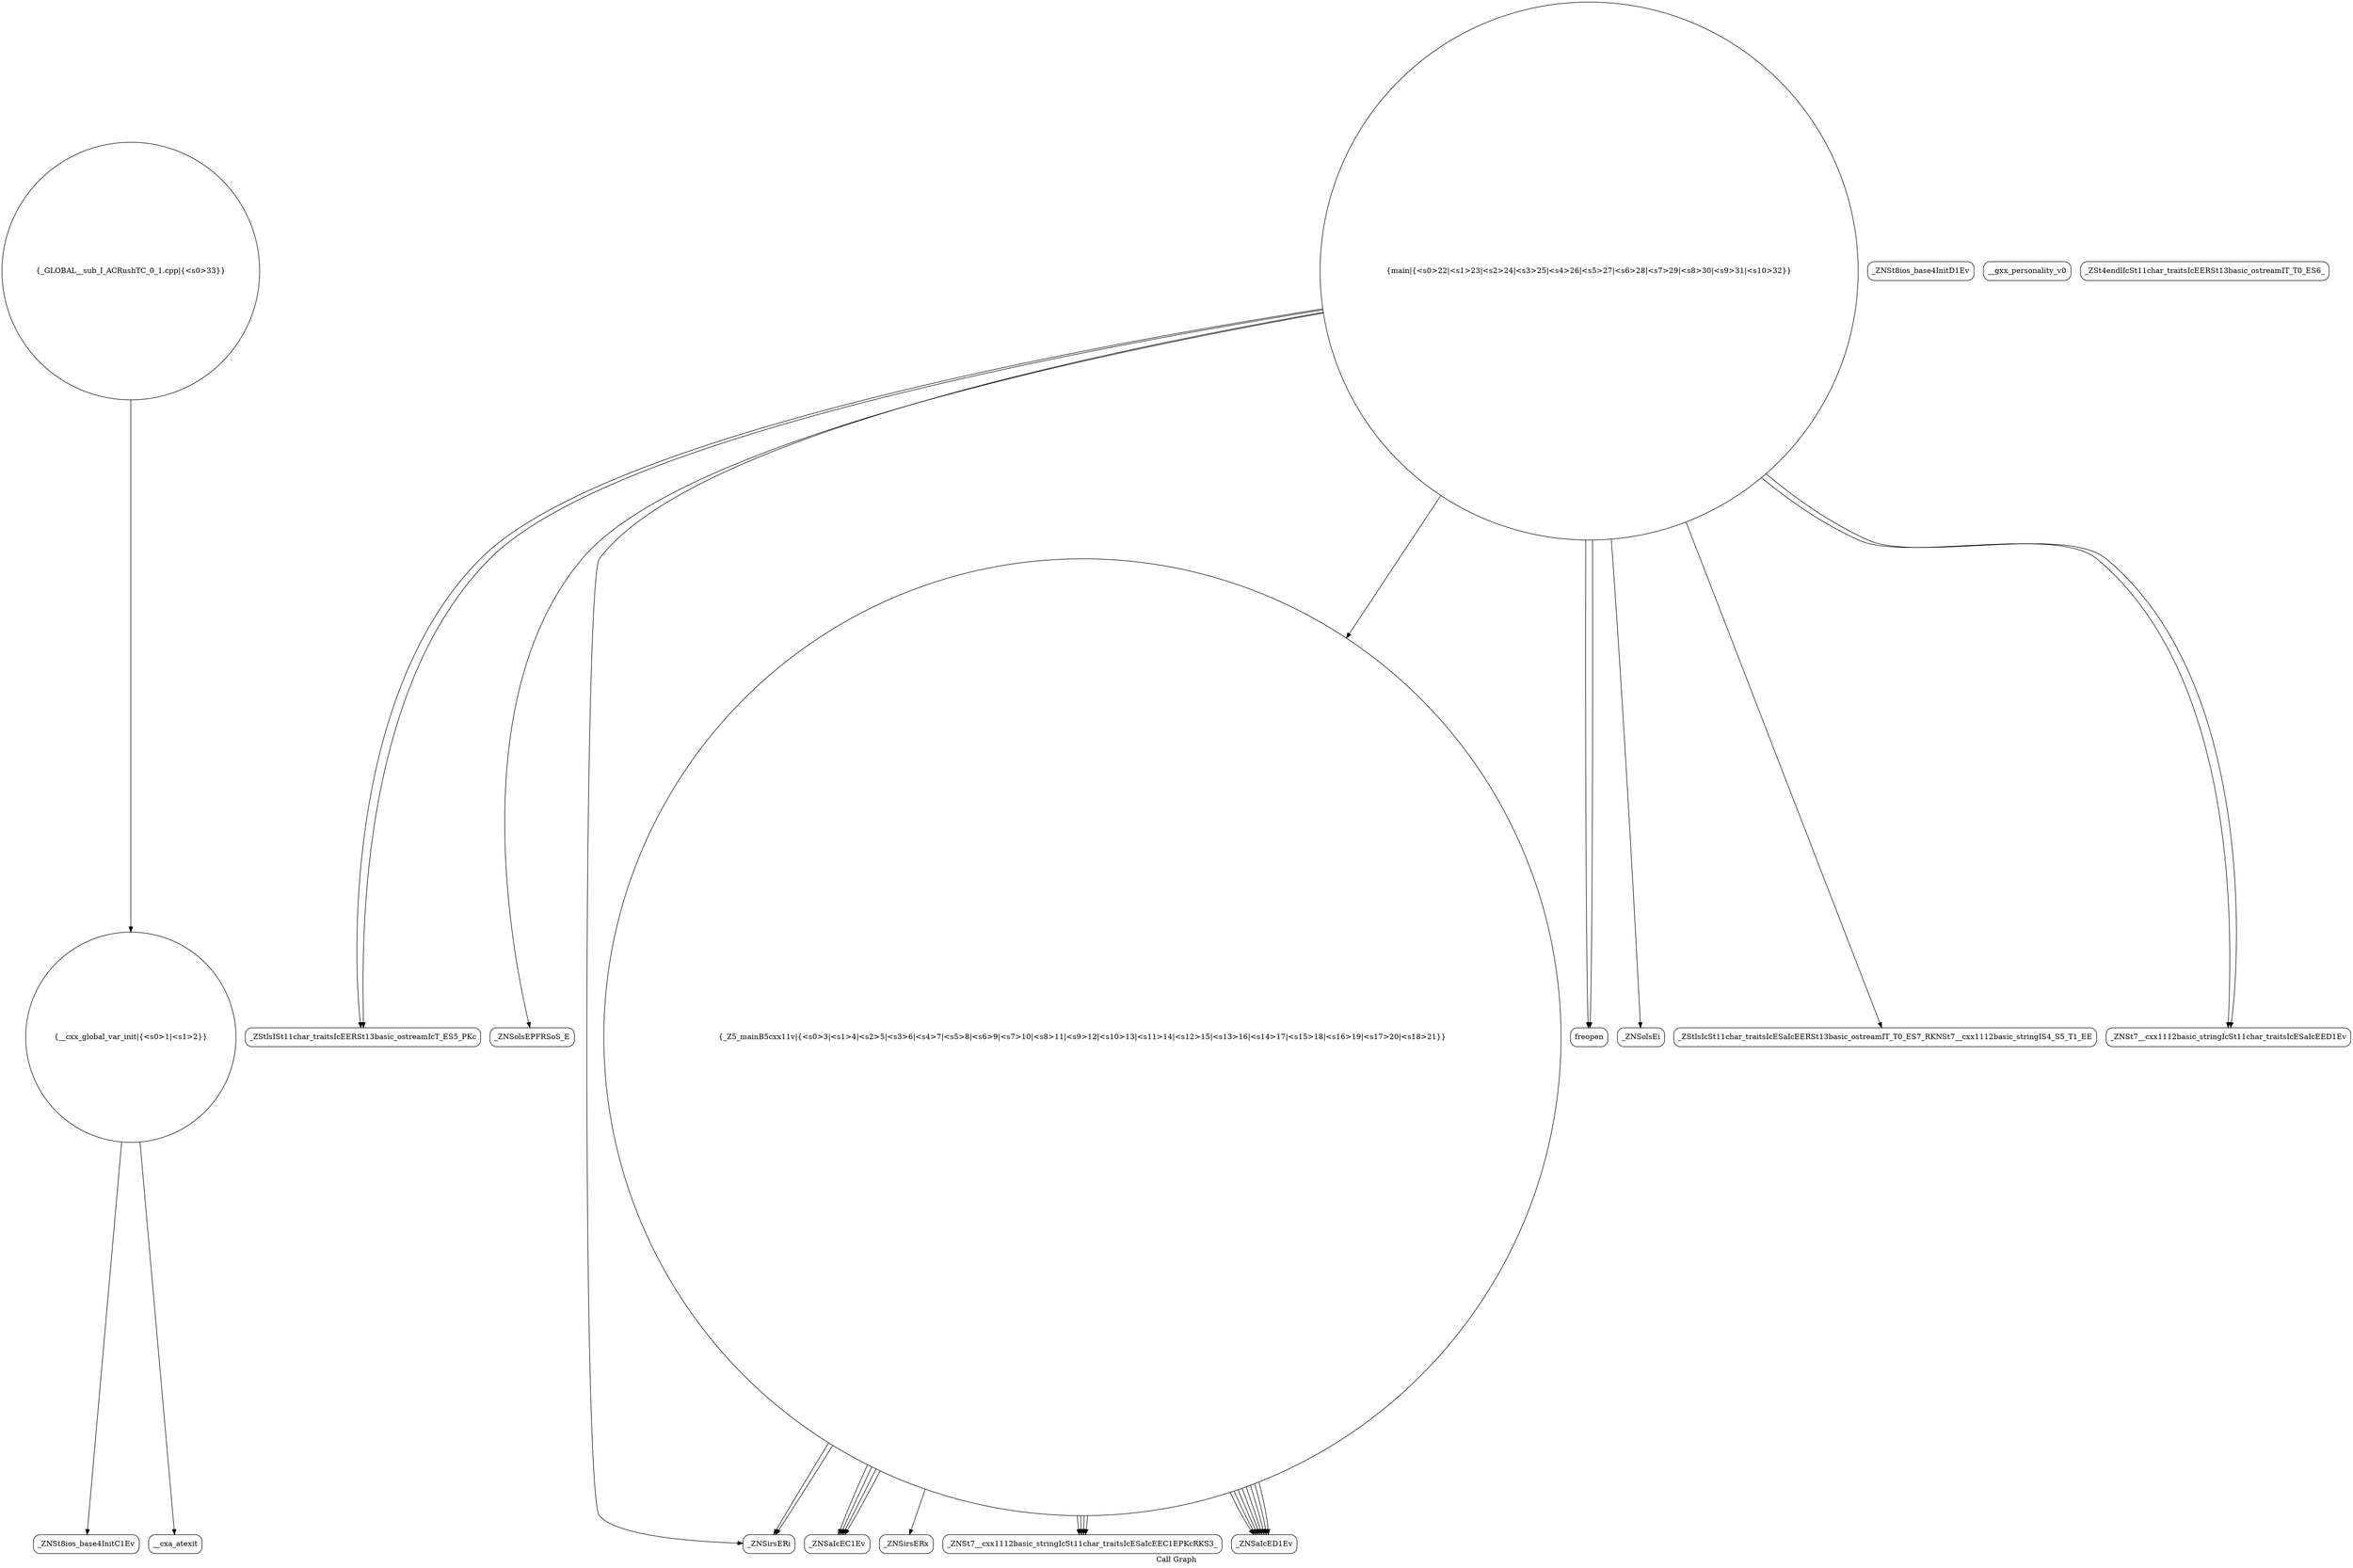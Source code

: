 digraph "Call Graph" {
	label="Call Graph";

	Node0x56531f673930 [shape=record,shape=circle,label="{__cxx_global_var_init|{<s0>1|<s1>2}}"];
	Node0x56531f673930:s0 -> Node0x56531f673dc0[color=black];
	Node0x56531f673930:s1 -> Node0x56531f673ec0[color=black];
	Node0x56531f6740c0 [shape=record,shape=Mrecord,label="{_ZNSaIcEC1Ev}"];
	Node0x56531f674440 [shape=record,shape=Mrecord,label="{_ZStlsISt11char_traitsIcEERSt13basic_ostreamIcT_ES5_PKc}"];
	Node0x56531f673e40 [shape=record,shape=Mrecord,label="{_ZNSt8ios_base4InitD1Ev}"];
	Node0x56531f6741c0 [shape=record,shape=Mrecord,label="{__gxx_personality_v0}"];
	Node0x56531f674540 [shape=record,shape=Mrecord,label="{_ZNSolsEPFRSoS_E}"];
	Node0x56531f673f40 [shape=record,shape=circle,label="{_Z5_mainB5cxx11v|{<s0>3|<s1>4|<s2>5|<s3>6|<s4>7|<s5>8|<s6>9|<s7>10|<s8>11|<s9>12|<s10>13|<s11>14|<s12>15|<s13>16|<s14>17|<s15>18|<s16>19|<s17>20|<s18>21}}"];
	Node0x56531f673f40:s0 -> Node0x56531f673fc0[color=black];
	Node0x56531f673f40:s1 -> Node0x56531f674040[color=black];
	Node0x56531f673f40:s2 -> Node0x56531f674040[color=black];
	Node0x56531f673f40:s3 -> Node0x56531f6740c0[color=black];
	Node0x56531f673f40:s4 -> Node0x56531f674140[color=black];
	Node0x56531f673f40:s5 -> Node0x56531f674240[color=black];
	Node0x56531f673f40:s6 -> Node0x56531f674240[color=black];
	Node0x56531f673f40:s7 -> Node0x56531f6740c0[color=black];
	Node0x56531f673f40:s8 -> Node0x56531f674140[color=black];
	Node0x56531f673f40:s9 -> Node0x56531f674240[color=black];
	Node0x56531f673f40:s10 -> Node0x56531f674240[color=black];
	Node0x56531f673f40:s11 -> Node0x56531f6740c0[color=black];
	Node0x56531f673f40:s12 -> Node0x56531f674140[color=black];
	Node0x56531f673f40:s13 -> Node0x56531f674240[color=black];
	Node0x56531f673f40:s14 -> Node0x56531f674240[color=black];
	Node0x56531f673f40:s15 -> Node0x56531f6740c0[color=black];
	Node0x56531f673f40:s16 -> Node0x56531f674140[color=black];
	Node0x56531f673f40:s17 -> Node0x56531f674240[color=black];
	Node0x56531f673f40:s18 -> Node0x56531f674240[color=black];
	Node0x56531f6742c0 [shape=record,shape=circle,label="{main|{<s0>22|<s1>23|<s2>24|<s3>25|<s4>26|<s5>27|<s6>28|<s7>29|<s8>30|<s9>31|<s10>32}}"];
	Node0x56531f6742c0:s0 -> Node0x56531f674340[color=black];
	Node0x56531f6742c0:s1 -> Node0x56531f674340[color=black];
	Node0x56531f6742c0:s2 -> Node0x56531f674040[color=black];
	Node0x56531f6742c0:s3 -> Node0x56531f674440[color=black];
	Node0x56531f6742c0:s4 -> Node0x56531f6744c0[color=black];
	Node0x56531f6742c0:s5 -> Node0x56531f674440[color=black];
	Node0x56531f6742c0:s6 -> Node0x56531f673f40[color=black];
	Node0x56531f6742c0:s7 -> Node0x56531f6743c0[color=black];
	Node0x56531f6742c0:s8 -> Node0x56531f674540[color=black];
	Node0x56531f6742c0:s9 -> Node0x56531f674640[color=black];
	Node0x56531f6742c0:s10 -> Node0x56531f674640[color=black];
	Node0x56531f674640 [shape=record,shape=Mrecord,label="{_ZNSt7__cxx1112basic_stringIcSt11char_traitsIcESaIcEED1Ev}"];
	Node0x56531f674040 [shape=record,shape=Mrecord,label="{_ZNSirsERi}"];
	Node0x56531f6743c0 [shape=record,shape=Mrecord,label="{_ZStlsIcSt11char_traitsIcESaIcEERSt13basic_ostreamIT_T0_ES7_RKNSt7__cxx1112basic_stringIS4_S5_T1_EE}"];
	Node0x56531f673dc0 [shape=record,shape=Mrecord,label="{_ZNSt8ios_base4InitC1Ev}"];
	Node0x56531f674140 [shape=record,shape=Mrecord,label="{_ZNSt7__cxx1112basic_stringIcSt11char_traitsIcESaIcEEC1EPKcRKS3_}"];
	Node0x56531f6744c0 [shape=record,shape=Mrecord,label="{_ZNSolsEi}"];
	Node0x56531f673ec0 [shape=record,shape=Mrecord,label="{__cxa_atexit}"];
	Node0x56531f674240 [shape=record,shape=Mrecord,label="{_ZNSaIcED1Ev}"];
	Node0x56531f6745c0 [shape=record,shape=Mrecord,label="{_ZSt4endlIcSt11char_traitsIcEERSt13basic_ostreamIT_T0_ES6_}"];
	Node0x56531f673fc0 [shape=record,shape=Mrecord,label="{_ZNSirsERx}"];
	Node0x56531f674340 [shape=record,shape=Mrecord,label="{freopen}"];
	Node0x56531f6746c0 [shape=record,shape=circle,label="{_GLOBAL__sub_I_ACRushTC_0_1.cpp|{<s0>33}}"];
	Node0x56531f6746c0:s0 -> Node0x56531f673930[color=black];
}
